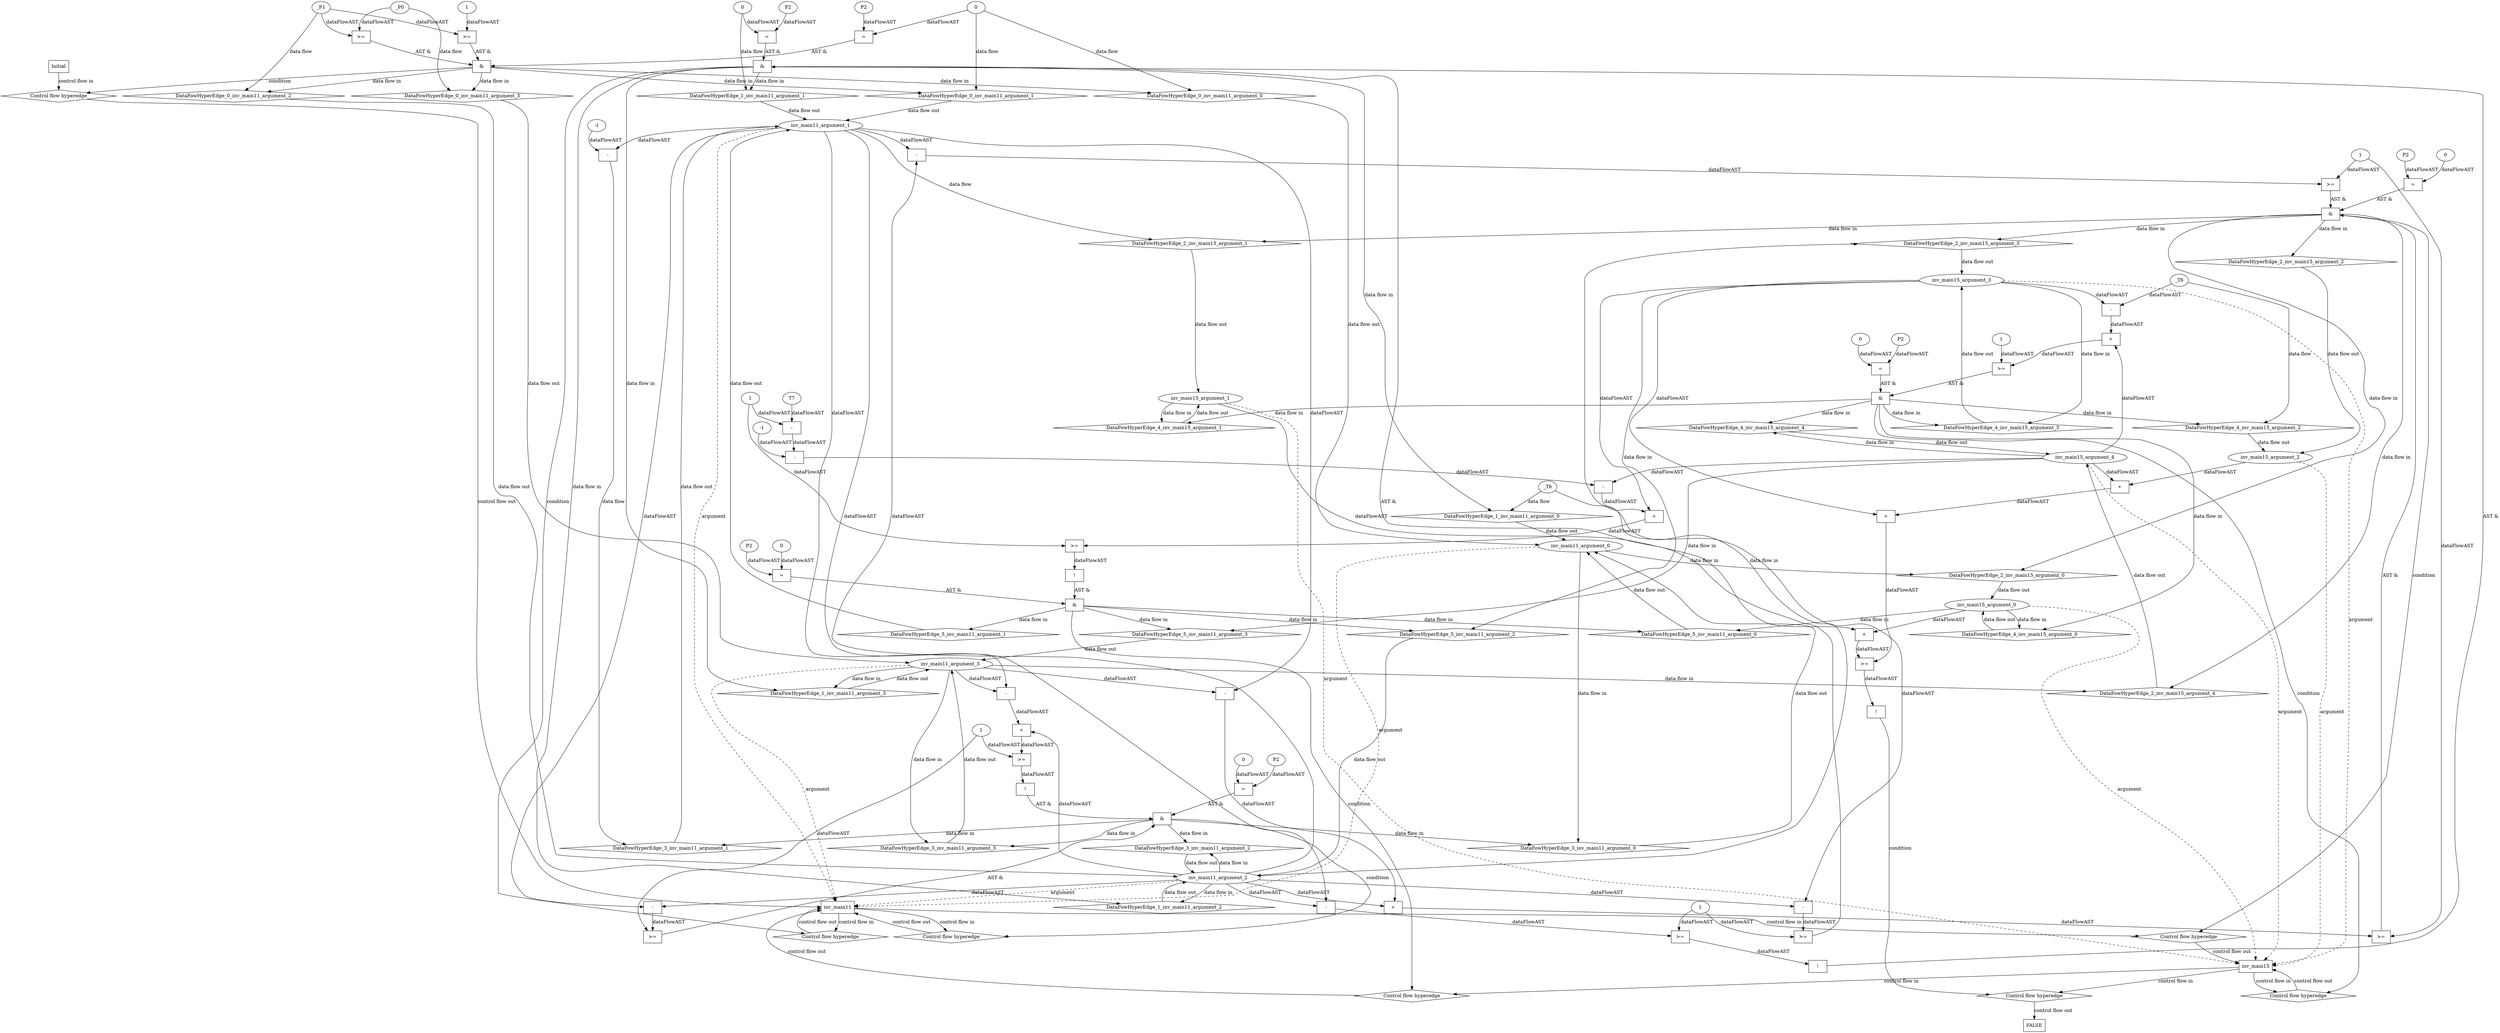 digraph dag {
"inv_main11" [label="inv_main11" nodeName="inv_main11" class=cfn  shape="rect"];
"inv_main15" [label="inv_main15" nodeName="inv_main15" class=cfn  shape="rect"];
FALSE [label="FALSE" nodeName=FALSE class=cfn  shape="rect"];
Initial [label="Initial" nodeName=Initial class=cfn  shape="rect"];
ControlFowHyperEdge_0 [label="Control flow hyperedge" nodeName=ControlFowHyperEdge_0 class=controlFlowHyperEdge shape="diamond"];
"Initial" -> ControlFowHyperEdge_0 [label="control flow in"]
ControlFowHyperEdge_0 -> "inv_main11" [label="control flow out"]
ControlFowHyperEdge_1 [label="Control flow hyperedge" nodeName=ControlFowHyperEdge_1 class=controlFlowHyperEdge shape="diamond"];
"inv_main11" -> ControlFowHyperEdge_1 [label="control flow in"]
ControlFowHyperEdge_1 -> "inv_main11" [label="control flow out"]
ControlFowHyperEdge_2 [label="Control flow hyperedge" nodeName=ControlFowHyperEdge_2 class=controlFlowHyperEdge shape="diamond"];
"inv_main11" -> ControlFowHyperEdge_2 [label="control flow in"]
ControlFowHyperEdge_2 -> "inv_main15" [label="control flow out"]
ControlFowHyperEdge_3 [label="Control flow hyperedge" nodeName=ControlFowHyperEdge_3 class=controlFlowHyperEdge shape="diamond"];
"inv_main11" -> ControlFowHyperEdge_3 [label="control flow in"]
ControlFowHyperEdge_3 -> "inv_main11" [label="control flow out"]
ControlFowHyperEdge_4 [label="Control flow hyperedge" nodeName=ControlFowHyperEdge_4 class=controlFlowHyperEdge shape="diamond"];
"inv_main15" -> ControlFowHyperEdge_4 [label="control flow in"]
ControlFowHyperEdge_4 -> "inv_main15" [label="control flow out"]
ControlFowHyperEdge_5 [label="Control flow hyperedge" nodeName=ControlFowHyperEdge_5 class=controlFlowHyperEdge shape="diamond"];
"inv_main15" -> ControlFowHyperEdge_5 [label="control flow in"]
ControlFowHyperEdge_5 -> "inv_main11" [label="control flow out"]
ControlFowHyperEdge_6 [label="Control flow hyperedge" nodeName=ControlFowHyperEdge_6 class=controlFlowHyperEdge shape="diamond"];
"inv_main15" -> ControlFowHyperEdge_6 [label="control flow in"]
ControlFowHyperEdge_6 -> "FALSE" [label="control flow out"]
"inv_main11_argument_0" [label="inv_main11_argument_0" nodeName=argument0 class=argument  head="inv_main11" shape="oval"];
"inv_main11_argument_0" -> "inv_main11"[label="argument" style="dashed"]
"inv_main11_argument_1" [label="inv_main11_argument_1" nodeName=argument1 class=argument  head="inv_main11" shape="oval"];
"inv_main11_argument_1" -> "inv_main11"[label="argument" style="dashed"]
"inv_main11_argument_2" [label="inv_main11_argument_2" nodeName=argument2 class=argument  head="inv_main11" shape="oval"];
"inv_main11_argument_2" -> "inv_main11"[label="argument" style="dashed"]
"inv_main11_argument_3" [label="inv_main11_argument_3" nodeName=argument3 class=argument  head="inv_main11" shape="oval"];
"inv_main11_argument_3" -> "inv_main11"[label="argument" style="dashed"]
"inv_main15_argument_0" [label="inv_main15_argument_0" nodeName=argument0 class=argument  head="inv_main15" shape="oval"];
"inv_main15_argument_0" -> "inv_main15"[label="argument" style="dashed"]
"inv_main15_argument_1" [label="inv_main15_argument_1" nodeName=argument1 class=argument  head="inv_main15" shape="oval"];
"inv_main15_argument_1" -> "inv_main15"[label="argument" style="dashed"]
"inv_main15_argument_2" [label="inv_main15_argument_2" nodeName=argument2 class=argument  head="inv_main15" shape="oval"];
"inv_main15_argument_2" -> "inv_main15"[label="argument" style="dashed"]
"inv_main15_argument_3" [label="inv_main15_argument_3" nodeName=argument3 class=argument  head="inv_main15" shape="oval"];
"inv_main15_argument_3" -> "inv_main15"[label="argument" style="dashed"]
"inv_main15_argument_4" [label="inv_main15_argument_4" nodeName=argument4 class=argument  head="inv_main15" shape="oval"];
"inv_main15_argument_4" -> "inv_main15"[label="argument" style="dashed"]

"xxxinv_main11___Initial_0xxx_and" [label="&" nodeName="xxxinv_main11___Initial_0xxx_and" class=Operator shape="rect"];
"xxxinv_main11___Initial_0xxxguard_0_node_0" [label=">=" nodeName="xxxinv_main11___Initial_0xxxguard_0_node_0" class=Operator  shape="rect"];
"xxxinv_main11___Initial_0xxxdataFlow3_node_0" -> "xxxinv_main11___Initial_0xxxguard_0_node_0"[label="dataFlowAST"]
"xxxinv_main11___Initial_0xxxdataFlow2_node_0" -> "xxxinv_main11___Initial_0xxxguard_0_node_0"[label="dataFlowAST"]

"xxxinv_main11___Initial_0xxxguard_0_node_0" -> "xxxinv_main11___Initial_0xxx_and" [label="AST &"];
"xxxinv_main11___Initial_0xxxguard1_node_0" [label=">=" nodeName="xxxinv_main11___Initial_0xxxguard1_node_0" class=Operator  shape="rect"];
"xxxinv_main11___Initial_0xxxguard1_node_2" [label="1" nodeName="xxxinv_main11___Initial_0xxxguard1_node_2" class=Literal ];
"xxxinv_main11___Initial_0xxxdataFlow2_node_0" -> "xxxinv_main11___Initial_0xxxguard1_node_0"[label="dataFlowAST"]
"xxxinv_main11___Initial_0xxxguard1_node_2" -> "xxxinv_main11___Initial_0xxxguard1_node_0"[label="dataFlowAST"]

"xxxinv_main11___Initial_0xxxguard1_node_0" -> "xxxinv_main11___Initial_0xxx_and" [label="AST &"];
"xxxinv_main11___Initial_0xxxguard2_node_0" [label="=" nodeName="xxxinv_main11___Initial_0xxxguard2_node_0" class=Operator  shape="rect"];
"xxxinv_main11___Initial_0xxxguard2_node_1" [label="P2" nodeName="xxxinv_main11___Initial_0xxxguard2_node_1" class=Constant ];
"xxxinv_main11___Initial_0xxxguard2_node_1" -> "xxxinv_main11___Initial_0xxxguard2_node_0"[label="dataFlowAST"]
"xxxinv_main11___Initial_0xxxdataFlow_0_node_0" -> "xxxinv_main11___Initial_0xxxguard2_node_0"[label="dataFlowAST"]

"xxxinv_main11___Initial_0xxxguard2_node_0" -> "xxxinv_main11___Initial_0xxx_and" [label="AST &"];
"xxxinv_main11___Initial_0xxx_and" -> "ControlFowHyperEdge_0" [label="condition"];
"xxxinv_main11___Initial_0xxxdataFlow_0_node_0" [label="0" nodeName="xxxinv_main11___Initial_0xxxdataFlow_0_node_0" class=Literal ];

"xxxinv_main11___Initial_0xxxdataFlow_0_node_0" -> "DataFowHyperEdge_0_inv_main11_argument_0" [label="data flow"];

"xxxinv_main11___Initial_0xxxdataFlow_0_node_0" -> "DataFowHyperEdge_0_inv_main11_argument_1" [label="data flow"];
"xxxinv_main11___Initial_0xxxdataFlow2_node_0" [label="_P1" nodeName="xxxinv_main11___Initial_0xxxdataFlow2_node_0" class=Constant ];

"xxxinv_main11___Initial_0xxxdataFlow2_node_0" -> "DataFowHyperEdge_0_inv_main11_argument_2" [label="data flow"];
"xxxinv_main11___Initial_0xxxdataFlow3_node_0" [label="_P0" nodeName="xxxinv_main11___Initial_0xxxdataFlow3_node_0" class=Constant ];

"xxxinv_main11___Initial_0xxxdataFlow3_node_0" -> "DataFowHyperEdge_0_inv_main11_argument_3" [label="data flow"];
"xxxinv_main11___inv_main11_1xxx_and" [label="&" nodeName="xxxinv_main11___inv_main11_1xxx_and" class=Operator shape="rect"];
"xxxinv_main11___inv_main11_1xxxguard_0_node_0" [label="!" nodeName="xxxinv_main11___inv_main11_1xxxguard_0_node_0" class=Operator shape="rect"];
"xxxinv_main11___inv_main11_1xxxguard_0_node_1" [label=">=" nodeName="xxxinv_main11___inv_main11_1xxxguard_0_node_1" class=Operator  shape="rect"];
"xxxinv_main11___inv_main11_1xxxguard_0_node_2" [label="-" nodeName="xxxinv_main11___inv_main11_1xxxguard_0_node_2" class= Operator shape="rect"];
"xxxinv_main11___inv_main11_1xxxguard_0_node_5" [label="1" nodeName="xxxinv_main11___inv_main11_1xxxguard_0_node_5" class=Literal ];
"xxxinv_main11___inv_main11_1xxxguard_0_node_1" -> "xxxinv_main11___inv_main11_1xxxguard_0_node_0"[label="dataFlowAST"]
"xxxinv_main11___inv_main11_1xxxguard_0_node_2" -> "xxxinv_main11___inv_main11_1xxxguard_0_node_1"[label="dataFlowAST"]
"xxxinv_main11___inv_main11_1xxxguard_0_node_5" -> "xxxinv_main11___inv_main11_1xxxguard_0_node_1"[label="dataFlowAST"]
"inv_main11_argument_2" -> "xxxinv_main11___inv_main11_1xxxguard_0_node_2"[label="dataFlowAST"]
"inv_main11_argument_1" -> "xxxinv_main11___inv_main11_1xxxguard_0_node_2"[label="dataFlowAST"]

"xxxinv_main11___inv_main11_1xxxguard_0_node_0" -> "xxxinv_main11___inv_main11_1xxx_and" [label="AST &"];
"xxxinv_main11___inv_main11_1xxxguard1_node_0" [label=">=" nodeName="xxxinv_main11___inv_main11_1xxxguard1_node_0" class=Operator  shape="rect"];
"xxxinv_main11___inv_main11_1xxxguard1_node_1" [label="-" nodeName="xxxinv_main11___inv_main11_1xxxguard1_node_1" class= Operator shape="rect"];
"xxxinv_main11___inv_main11_1xxxguard1_node_1" -> "xxxinv_main11___inv_main11_1xxxguard1_node_0"[label="dataFlowAST"]
"xxxinv_main11___inv_main11_1xxxguard_0_node_5" -> "xxxinv_main11___inv_main11_1xxxguard1_node_0"[label="dataFlowAST"]
"inv_main11_argument_2" -> "xxxinv_main11___inv_main11_1xxxguard1_node_1"[label="dataFlowAST"]
"xxxinv_main11___inv_main11_1xxxdataFlow_0_node_0" -> "xxxinv_main11___inv_main11_1xxxguard1_node_1"[label="dataFlowAST"]

"xxxinv_main11___inv_main11_1xxxguard1_node_0" -> "xxxinv_main11___inv_main11_1xxx_and" [label="AST &"];
"xxxinv_main11___inv_main11_1xxxguard2_node_0" [label="=" nodeName="xxxinv_main11___inv_main11_1xxxguard2_node_0" class=Operator  shape="rect"];
"xxxinv_main11___inv_main11_1xxxguard2_node_1" [label="P2" nodeName="xxxinv_main11___inv_main11_1xxxguard2_node_1" class=Constant ];
"xxxinv_main11___inv_main11_1xxxguard2_node_1" -> "xxxinv_main11___inv_main11_1xxxguard2_node_0"[label="dataFlowAST"]
"xxxinv_main11___inv_main11_1xxxdataFlow1_node_0" -> "xxxinv_main11___inv_main11_1xxxguard2_node_0"[label="dataFlowAST"]

"xxxinv_main11___inv_main11_1xxxguard2_node_0" -> "xxxinv_main11___inv_main11_1xxx_and" [label="AST &"];
"xxxinv_main11___inv_main11_1xxx_and" -> "ControlFowHyperEdge_1" [label="condition"];
"xxxinv_main11___inv_main11_1xxxdataFlow_0_node_0" [label="_T6" nodeName="xxxinv_main11___inv_main11_1xxxdataFlow_0_node_0" class=Constant ];

"xxxinv_main11___inv_main11_1xxxdataFlow_0_node_0" -> "DataFowHyperEdge_1_inv_main11_argument_0" [label="data flow"];
"xxxinv_main11___inv_main11_1xxxdataFlow1_node_0" [label="0" nodeName="xxxinv_main11___inv_main11_1xxxdataFlow1_node_0" class=Literal ];

"xxxinv_main11___inv_main11_1xxxdataFlow1_node_0" -> "DataFowHyperEdge_1_inv_main11_argument_1" [label="data flow"];
"xxxinv_main15___inv_main11_2xxx_and" [label="&" nodeName="xxxinv_main15___inv_main11_2xxx_and" class=Operator shape="rect"];
"xxxinv_main15___inv_main11_2xxxguard_0_node_0" [label=">=" nodeName="xxxinv_main15___inv_main11_2xxxguard_0_node_0" class=Operator  shape="rect"];
"xxxinv_main15___inv_main11_2xxxguard_0_node_1" [label="-" nodeName="xxxinv_main15___inv_main11_2xxxguard_0_node_1" class= Operator shape="rect"];
"xxxinv_main15___inv_main11_2xxxguard_0_node_4" [label="1" nodeName="xxxinv_main15___inv_main11_2xxxguard_0_node_4" class=Literal ];
"xxxinv_main15___inv_main11_2xxxguard_0_node_1" -> "xxxinv_main15___inv_main11_2xxxguard_0_node_0"[label="dataFlowAST"]
"xxxinv_main15___inv_main11_2xxxguard_0_node_4" -> "xxxinv_main15___inv_main11_2xxxguard_0_node_0"[label="dataFlowAST"]
"inv_main11_argument_2" -> "xxxinv_main15___inv_main11_2xxxguard_0_node_1"[label="dataFlowAST"]
"inv_main11_argument_1" -> "xxxinv_main15___inv_main11_2xxxguard_0_node_1"[label="dataFlowAST"]

"xxxinv_main15___inv_main11_2xxxguard_0_node_0" -> "xxxinv_main15___inv_main11_2xxx_and" [label="AST &"];
"xxxinv_main15___inv_main11_2xxxguard1_node_0" [label=">=" nodeName="xxxinv_main15___inv_main11_2xxxguard1_node_0" class=Operator  shape="rect"];
"xxxinv_main15___inv_main11_2xxxguard1_node_1" [label="+" nodeName="xxxinv_main15___inv_main11_2xxxguard1_node_1" class= Operator shape="rect"];
"xxxinv_main15___inv_main11_2xxxguard1_node_2" [label="-" nodeName="xxxinv_main15___inv_main11_2xxxguard1_node_2" class= Operator shape="rect"];
"xxxinv_main15___inv_main11_2xxxguard1_node_1" -> "xxxinv_main15___inv_main11_2xxxguard1_node_0"[label="dataFlowAST"]
"xxxinv_main15___inv_main11_2xxxguard_0_node_4" -> "xxxinv_main15___inv_main11_2xxxguard1_node_0"[label="dataFlowAST"]
"xxxinv_main15___inv_main11_2xxxguard1_node_2" -> "xxxinv_main15___inv_main11_2xxxguard1_node_1"[label="dataFlowAST"]
"inv_main11_argument_2" -> "xxxinv_main15___inv_main11_2xxxguard1_node_1"[label="dataFlowAST"]
"inv_main11_argument_3" -> "xxxinv_main15___inv_main11_2xxxguard1_node_2"[label="dataFlowAST"]
"inv_main11_argument_1" -> "xxxinv_main15___inv_main11_2xxxguard1_node_2"[label="dataFlowAST"]

"xxxinv_main15___inv_main11_2xxxguard1_node_0" -> "xxxinv_main15___inv_main11_2xxx_and" [label="AST &"];
"xxxinv_main15___inv_main11_2xxxguard2_node_0" [label="=" nodeName="xxxinv_main15___inv_main11_2xxxguard2_node_0" class=Operator  shape="rect"];
"xxxinv_main15___inv_main11_2xxxguard2_node_1" [label="P2" nodeName="xxxinv_main15___inv_main11_2xxxguard2_node_1" class=Constant ];
"xxxinv_main15___inv_main11_2xxxguard2_node_2" [label="0" nodeName="xxxinv_main15___inv_main11_2xxxguard2_node_2" class=Literal ];
"xxxinv_main15___inv_main11_2xxxguard2_node_1" -> "xxxinv_main15___inv_main11_2xxxguard2_node_0"[label="dataFlowAST"]
"xxxinv_main15___inv_main11_2xxxguard2_node_2" -> "xxxinv_main15___inv_main11_2xxxguard2_node_0"[label="dataFlowAST"]

"xxxinv_main15___inv_main11_2xxxguard2_node_0" -> "xxxinv_main15___inv_main11_2xxx_and" [label="AST &"];
"xxxinv_main15___inv_main11_2xxx_and" -> "ControlFowHyperEdge_2" [label="condition"];

"inv_main11_argument_1" -> "DataFowHyperEdge_2_inv_main15_argument_1" [label="data flow"];
"xxxinv_main11___inv_main11_3xxx_and" [label="&" nodeName="xxxinv_main11___inv_main11_3xxx_and" class=Operator shape="rect"];
"xxxinv_main11___inv_main11_3xxxguard_0_node_0" [label=">=" nodeName="xxxinv_main11___inv_main11_3xxxguard_0_node_0" class=Operator  shape="rect"];
"xxxinv_main11___inv_main11_3xxxguard_0_node_1" [label="-" nodeName="xxxinv_main11___inv_main11_3xxxguard_0_node_1" class= Operator shape="rect"];
"xxxinv_main11___inv_main11_3xxxguard_0_node_4" [label="1" nodeName="xxxinv_main11___inv_main11_3xxxguard_0_node_4" class=Literal ];
"xxxinv_main11___inv_main11_3xxxguard_0_node_1" -> "xxxinv_main11___inv_main11_3xxxguard_0_node_0"[label="dataFlowAST"]
"xxxinv_main11___inv_main11_3xxxguard_0_node_4" -> "xxxinv_main11___inv_main11_3xxxguard_0_node_0"[label="dataFlowAST"]
"inv_main11_argument_2" -> "xxxinv_main11___inv_main11_3xxxguard_0_node_1"[label="dataFlowAST"]
"inv_main11_argument_1" -> "xxxinv_main11___inv_main11_3xxxguard_0_node_1"[label="dataFlowAST"]

"xxxinv_main11___inv_main11_3xxxguard_0_node_0" -> "xxxinv_main11___inv_main11_3xxx_and" [label="AST &"];
"xxxinv_main11___inv_main11_3xxxguard1_node_0" [label="!" nodeName="xxxinv_main11___inv_main11_3xxxguard1_node_0" class=Operator shape="rect"];
"xxxinv_main11___inv_main11_3xxxguard1_node_1" [label=">=" nodeName="xxxinv_main11___inv_main11_3xxxguard1_node_1" class=Operator  shape="rect"];
"xxxinv_main11___inv_main11_3xxxguard1_node_2" [label="+" nodeName="xxxinv_main11___inv_main11_3xxxguard1_node_2" class= Operator shape="rect"];
"xxxinv_main11___inv_main11_3xxxguard1_node_3" [label="-" nodeName="xxxinv_main11___inv_main11_3xxxguard1_node_3" class= Operator shape="rect"];
"xxxinv_main11___inv_main11_3xxxguard1_node_1" -> "xxxinv_main11___inv_main11_3xxxguard1_node_0"[label="dataFlowAST"]
"xxxinv_main11___inv_main11_3xxxguard1_node_2" -> "xxxinv_main11___inv_main11_3xxxguard1_node_1"[label="dataFlowAST"]
"xxxinv_main11___inv_main11_3xxxguard_0_node_4" -> "xxxinv_main11___inv_main11_3xxxguard1_node_1"[label="dataFlowAST"]
"xxxinv_main11___inv_main11_3xxxguard1_node_3" -> "xxxinv_main11___inv_main11_3xxxguard1_node_2"[label="dataFlowAST"]
"inv_main11_argument_2" -> "xxxinv_main11___inv_main11_3xxxguard1_node_2"[label="dataFlowAST"]
"inv_main11_argument_3" -> "xxxinv_main11___inv_main11_3xxxguard1_node_3"[label="dataFlowAST"]
"inv_main11_argument_1" -> "xxxinv_main11___inv_main11_3xxxguard1_node_3"[label="dataFlowAST"]

"xxxinv_main11___inv_main11_3xxxguard1_node_0" -> "xxxinv_main11___inv_main11_3xxx_and" [label="AST &"];
"xxxinv_main11___inv_main11_3xxxguard2_node_0" [label="=" nodeName="xxxinv_main11___inv_main11_3xxxguard2_node_0" class=Operator  shape="rect"];
"xxxinv_main11___inv_main11_3xxxguard2_node_1" [label="P2" nodeName="xxxinv_main11___inv_main11_3xxxguard2_node_1" class=Constant ];
"xxxinv_main11___inv_main11_3xxxguard2_node_2" [label="0" nodeName="xxxinv_main11___inv_main11_3xxxguard2_node_2" class=Literal ];
"xxxinv_main11___inv_main11_3xxxguard2_node_1" -> "xxxinv_main11___inv_main11_3xxxguard2_node_0"[label="dataFlowAST"]
"xxxinv_main11___inv_main11_3xxxguard2_node_2" -> "xxxinv_main11___inv_main11_3xxxguard2_node_0"[label="dataFlowAST"]

"xxxinv_main11___inv_main11_3xxxguard2_node_0" -> "xxxinv_main11___inv_main11_3xxx_and" [label="AST &"];
"xxxinv_main11___inv_main11_3xxx_and" -> "ControlFowHyperEdge_3" [label="condition"];
"xxxinv_main11___inv_main11_3xxxdataFlow_0_node_0" [label="-" nodeName="xxxinv_main11___inv_main11_3xxxdataFlow_0_node_0" class= Operator shape="rect"];
"xxxinv_main11___inv_main11_3xxxdataFlow_0_node_2" [label="-1" nodeName="xxxinv_main11___inv_main11_3xxxdataFlow_0_node_2" class=Literal ];
"inv_main11_argument_1" -> "xxxinv_main11___inv_main11_3xxxdataFlow_0_node_0"[label="dataFlowAST"]
"xxxinv_main11___inv_main11_3xxxdataFlow_0_node_2" -> "xxxinv_main11___inv_main11_3xxxdataFlow_0_node_0"[label="dataFlowAST"]

"xxxinv_main11___inv_main11_3xxxdataFlow_0_node_0" -> "DataFowHyperEdge_3_inv_main11_argument_1" [label="data flow"];
"xxxinv_main15___inv_main15_4xxx_and" [label="&" nodeName="xxxinv_main15___inv_main15_4xxx_and" class=Operator shape="rect"];
"xxxinv_main15___inv_main15_4xxxguard_0_node_0" [label=">=" nodeName="xxxinv_main15___inv_main15_4xxxguard_0_node_0" class=Operator  shape="rect"];
"xxxinv_main15___inv_main15_4xxxguard_0_node_1" [label="+" nodeName="xxxinv_main15___inv_main15_4xxxguard_0_node_1" class= Operator shape="rect"];
"xxxinv_main15___inv_main15_4xxxguard_0_node_3" [label="-" nodeName="xxxinv_main15___inv_main15_4xxxguard_0_node_3" class= Operator shape="rect"];
"xxxinv_main15___inv_main15_4xxxguard_0_node_6" [label="1" nodeName="xxxinv_main15___inv_main15_4xxxguard_0_node_6" class=Literal ];
"xxxinv_main15___inv_main15_4xxxguard_0_node_1" -> "xxxinv_main15___inv_main15_4xxxguard_0_node_0"[label="dataFlowAST"]
"xxxinv_main15___inv_main15_4xxxguard_0_node_6" -> "xxxinv_main15___inv_main15_4xxxguard_0_node_0"[label="dataFlowAST"]
"inv_main15_argument_4" -> "xxxinv_main15___inv_main15_4xxxguard_0_node_1"[label="dataFlowAST"]
"xxxinv_main15___inv_main15_4xxxguard_0_node_3" -> "xxxinv_main15___inv_main15_4xxxguard_0_node_1"[label="dataFlowAST"]
"inv_main15_argument_3" -> "xxxinv_main15___inv_main15_4xxxguard_0_node_3"[label="dataFlowAST"]
"xxxinv_main15___inv_main15_4xxxdataFlow_0_node_0" -> "xxxinv_main15___inv_main15_4xxxguard_0_node_3"[label="dataFlowAST"]

"xxxinv_main15___inv_main15_4xxxguard_0_node_0" -> "xxxinv_main15___inv_main15_4xxx_and" [label="AST &"];
"xxxinv_main15___inv_main15_4xxxguard1_node_0" [label="=" nodeName="xxxinv_main15___inv_main15_4xxxguard1_node_0" class=Operator  shape="rect"];
"xxxinv_main15___inv_main15_4xxxguard1_node_1" [label="P2" nodeName="xxxinv_main15___inv_main15_4xxxguard1_node_1" class=Constant ];
"xxxinv_main15___inv_main15_4xxxguard1_node_2" [label="0" nodeName="xxxinv_main15___inv_main15_4xxxguard1_node_2" class=Literal ];
"xxxinv_main15___inv_main15_4xxxguard1_node_1" -> "xxxinv_main15___inv_main15_4xxxguard1_node_0"[label="dataFlowAST"]
"xxxinv_main15___inv_main15_4xxxguard1_node_2" -> "xxxinv_main15___inv_main15_4xxxguard1_node_0"[label="dataFlowAST"]

"xxxinv_main15___inv_main15_4xxxguard1_node_0" -> "xxxinv_main15___inv_main15_4xxx_and" [label="AST &"];
"xxxinv_main15___inv_main15_4xxx_and" -> "ControlFowHyperEdge_4" [label="condition"];
"xxxinv_main15___inv_main15_4xxxdataFlow_0_node_0" [label="_T6" nodeName="xxxinv_main15___inv_main15_4xxxdataFlow_0_node_0" class=Constant ];

"xxxinv_main15___inv_main15_4xxxdataFlow_0_node_0" -> "DataFowHyperEdge_4_inv_main15_argument_2" [label="data flow"];
"xxxinv_main11___inv_main15_5xxx_and" [label="&" nodeName="xxxinv_main11___inv_main15_5xxx_and" class=Operator shape="rect"];
"xxxinv_main11___inv_main15_5xxxguard_0_node_0" [label="!" nodeName="xxxinv_main11___inv_main15_5xxxguard_0_node_0" class=Operator shape="rect"];
"xxxinv_main11___inv_main15_5xxxguard_0_node_1" [label=">=" nodeName="xxxinv_main11___inv_main15_5xxxguard_0_node_1" class=Operator  shape="rect"];
"xxxinv_main11___inv_main15_5xxxguard_0_node_2" [label="+" nodeName="xxxinv_main11___inv_main15_5xxxguard_0_node_2" class= Operator shape="rect"];
"xxxinv_main11___inv_main15_5xxxguard_0_node_3" [label="-" nodeName="xxxinv_main11___inv_main15_5xxxguard_0_node_3" class= Operator shape="rect"];
"xxxinv_main11___inv_main15_5xxxguard_0_node_5" [label="-" nodeName="xxxinv_main11___inv_main15_5xxxguard_0_node_5" class= Operator shape="rect"];
"xxxinv_main11___inv_main15_5xxxguard_0_node_6" [label="-" nodeName="xxxinv_main11___inv_main15_5xxxguard_0_node_6" class= Operator shape="rect"];
"xxxinv_main11___inv_main15_5xxxguard_0_node_7" [label="T7" nodeName="xxxinv_main11___inv_main15_5xxxguard_0_node_7" class=Constant ];
"xxxinv_main11___inv_main15_5xxxguard_0_node_8" [label="1" nodeName="xxxinv_main11___inv_main15_5xxxguard_0_node_8" class=Literal ];
"xxxinv_main11___inv_main15_5xxxguard_0_node_9" [label="-1" nodeName="xxxinv_main11___inv_main15_5xxxguard_0_node_9" class=Literal ];
"xxxinv_main11___inv_main15_5xxxguard_0_node_1" -> "xxxinv_main11___inv_main15_5xxxguard_0_node_0"[label="dataFlowAST"]
"xxxinv_main11___inv_main15_5xxxguard_0_node_2" -> "xxxinv_main11___inv_main15_5xxxguard_0_node_1"[label="dataFlowAST"]
"xxxinv_main11___inv_main15_5xxxguard_0_node_8" -> "xxxinv_main11___inv_main15_5xxxguard_0_node_1"[label="dataFlowAST"]
"xxxinv_main11___inv_main15_5xxxguard_0_node_3" -> "xxxinv_main11___inv_main15_5xxxguard_0_node_2"[label="dataFlowAST"]
"inv_main15_argument_3" -> "xxxinv_main11___inv_main15_5xxxguard_0_node_2"[label="dataFlowAST"]
"inv_main15_argument_4" -> "xxxinv_main11___inv_main15_5xxxguard_0_node_3"[label="dataFlowAST"]
"xxxinv_main11___inv_main15_5xxxguard_0_node_5" -> "xxxinv_main11___inv_main15_5xxxguard_0_node_3"[label="dataFlowAST"]
"xxxinv_main11___inv_main15_5xxxguard_0_node_6" -> "xxxinv_main11___inv_main15_5xxxguard_0_node_5"[label="dataFlowAST"]
"xxxinv_main11___inv_main15_5xxxguard_0_node_9" -> "xxxinv_main11___inv_main15_5xxxguard_0_node_5"[label="dataFlowAST"]
"xxxinv_main11___inv_main15_5xxxguard_0_node_7" -> "xxxinv_main11___inv_main15_5xxxguard_0_node_6"[label="dataFlowAST"]
"xxxinv_main11___inv_main15_5xxxguard_0_node_8" -> "xxxinv_main11___inv_main15_5xxxguard_0_node_6"[label="dataFlowAST"]

"xxxinv_main11___inv_main15_5xxxguard_0_node_0" -> "xxxinv_main11___inv_main15_5xxx_and" [label="AST &"];
"xxxinv_main11___inv_main15_5xxxguard1_node_0" [label="=" nodeName="xxxinv_main11___inv_main15_5xxxguard1_node_0" class=Operator  shape="rect"];
"xxxinv_main11___inv_main15_5xxxguard1_node_1" [label="P2" nodeName="xxxinv_main11___inv_main15_5xxxguard1_node_1" class=Constant ];
"xxxinv_main11___inv_main15_5xxxguard1_node_2" [label="0" nodeName="xxxinv_main11___inv_main15_5xxxguard1_node_2" class=Literal ];
"xxxinv_main11___inv_main15_5xxxguard1_node_1" -> "xxxinv_main11___inv_main15_5xxxguard1_node_0"[label="dataFlowAST"]
"xxxinv_main11___inv_main15_5xxxguard1_node_2" -> "xxxinv_main11___inv_main15_5xxxguard1_node_0"[label="dataFlowAST"]

"xxxinv_main11___inv_main15_5xxxguard1_node_0" -> "xxxinv_main11___inv_main15_5xxx_and" [label="AST &"];
"xxxinv_main11___inv_main15_5xxx_and" -> "ControlFowHyperEdge_5" [label="condition"];
"xxxFALSE___inv_main15_6xxxguard_0_node_0" [label="!" nodeName="xxxFALSE___inv_main15_6xxxguard_0_node_0" class=Operator shape="rect"];
"xxxFALSE___inv_main15_6xxxguard_0_node_1" [label=">=" nodeName="xxxFALSE___inv_main15_6xxxguard_0_node_1" class=Operator  shape="rect"];
"xxxFALSE___inv_main15_6xxxguard_0_node_2" [label="+" nodeName="xxxFALSE___inv_main15_6xxxguard_0_node_2" class= Operator shape="rect"];
"xxxFALSE___inv_main15_6xxxguard_0_node_3" [label="+" nodeName="xxxFALSE___inv_main15_6xxxguard_0_node_3" class= Operator shape="rect"];
"xxxFALSE___inv_main15_6xxxguard_0_node_7" [label="+" nodeName="xxxFALSE___inv_main15_6xxxguard_0_node_7" class= Operator shape="rect"];
"xxxFALSE___inv_main15_6xxxguard_0_node_1" -> "xxxFALSE___inv_main15_6xxxguard_0_node_0"[label="dataFlowAST"]
"xxxFALSE___inv_main15_6xxxguard_0_node_2" -> "xxxFALSE___inv_main15_6xxxguard_0_node_1"[label="dataFlowAST"]
"xxxFALSE___inv_main15_6xxxguard_0_node_7" -> "xxxFALSE___inv_main15_6xxxguard_0_node_1"[label="dataFlowAST"]
"xxxFALSE___inv_main15_6xxxguard_0_node_3" -> "xxxFALSE___inv_main15_6xxxguard_0_node_2"[label="dataFlowAST"]
"inv_main15_argument_3" -> "xxxFALSE___inv_main15_6xxxguard_0_node_2"[label="dataFlowAST"]
"inv_main15_argument_4" -> "xxxFALSE___inv_main15_6xxxguard_0_node_3"[label="dataFlowAST"]
"inv_main15_argument_2" -> "xxxFALSE___inv_main15_6xxxguard_0_node_3"[label="dataFlowAST"]
"inv_main15_argument_0" -> "xxxFALSE___inv_main15_6xxxguard_0_node_7"[label="dataFlowAST"]
"inv_main15_argument_1" -> "xxxFALSE___inv_main15_6xxxguard_0_node_7"[label="dataFlowAST"]

"xxxFALSE___inv_main15_6xxxguard_0_node_0" -> "ControlFowHyperEdge_6" [label="condition"];
"DataFowHyperEdge_0_inv_main11_argument_0" [label="DataFowHyperEdge_0_inv_main11_argument_0" nodeName="DataFowHyperEdge_0_inv_main11_argument_0" class=DataFlowHyperedge shape="diamond"];
"DataFowHyperEdge_0_inv_main11_argument_0" -> "inv_main11_argument_0"[label="data flow out"]
"xxxinv_main11___Initial_0xxx_and" -> "DataFowHyperEdge_0_inv_main11_argument_0"[label="data flow in"]
"DataFowHyperEdge_0_inv_main11_argument_1" [label="DataFowHyperEdge_0_inv_main11_argument_1" nodeName="DataFowHyperEdge_0_inv_main11_argument_1" class=DataFlowHyperedge shape="diamond"];
"DataFowHyperEdge_0_inv_main11_argument_1" -> "inv_main11_argument_1"[label="data flow out"]
"xxxinv_main11___Initial_0xxx_and" -> "DataFowHyperEdge_0_inv_main11_argument_1"[label="data flow in"]
"DataFowHyperEdge_0_inv_main11_argument_2" [label="DataFowHyperEdge_0_inv_main11_argument_2" nodeName="DataFowHyperEdge_0_inv_main11_argument_2" class=DataFlowHyperedge shape="diamond"];
"DataFowHyperEdge_0_inv_main11_argument_2" -> "inv_main11_argument_2"[label="data flow out"]
"xxxinv_main11___Initial_0xxx_and" -> "DataFowHyperEdge_0_inv_main11_argument_2"[label="data flow in"]
"DataFowHyperEdge_0_inv_main11_argument_3" [label="DataFowHyperEdge_0_inv_main11_argument_3" nodeName="DataFowHyperEdge_0_inv_main11_argument_3" class=DataFlowHyperedge shape="diamond"];
"DataFowHyperEdge_0_inv_main11_argument_3" -> "inv_main11_argument_3"[label="data flow out"]
"xxxinv_main11___Initial_0xxx_and" -> "DataFowHyperEdge_0_inv_main11_argument_3"[label="data flow in"]
"DataFowHyperEdge_1_inv_main11_argument_0" [label="DataFowHyperEdge_1_inv_main11_argument_0" nodeName="DataFowHyperEdge_1_inv_main11_argument_0" class=DataFlowHyperedge shape="diamond"];
"DataFowHyperEdge_1_inv_main11_argument_0" -> "inv_main11_argument_0"[label="data flow out"]
"xxxinv_main11___inv_main11_1xxx_and" -> "DataFowHyperEdge_1_inv_main11_argument_0"[label="data flow in"]
"DataFowHyperEdge_1_inv_main11_argument_1" [label="DataFowHyperEdge_1_inv_main11_argument_1" nodeName="DataFowHyperEdge_1_inv_main11_argument_1" class=DataFlowHyperedge shape="diamond"];
"DataFowHyperEdge_1_inv_main11_argument_1" -> "inv_main11_argument_1"[label="data flow out"]
"xxxinv_main11___inv_main11_1xxx_and" -> "DataFowHyperEdge_1_inv_main11_argument_1"[label="data flow in"]
"DataFowHyperEdge_1_inv_main11_argument_2" [label="DataFowHyperEdge_1_inv_main11_argument_2" nodeName="DataFowHyperEdge_1_inv_main11_argument_2" class=DataFlowHyperedge shape="diamond"];
"DataFowHyperEdge_1_inv_main11_argument_2" -> "inv_main11_argument_2"[label="data flow out"]
"xxxinv_main11___inv_main11_1xxx_and" -> "DataFowHyperEdge_1_inv_main11_argument_2"[label="data flow in"]
"DataFowHyperEdge_1_inv_main11_argument_3" [label="DataFowHyperEdge_1_inv_main11_argument_3" nodeName="DataFowHyperEdge_1_inv_main11_argument_3" class=DataFlowHyperedge shape="diamond"];
"DataFowHyperEdge_1_inv_main11_argument_3" -> "inv_main11_argument_3"[label="data flow out"]
"xxxinv_main11___inv_main11_1xxx_and" -> "DataFowHyperEdge_1_inv_main11_argument_3"[label="data flow in"]
"DataFowHyperEdge_2_inv_main15_argument_0" [label="DataFowHyperEdge_2_inv_main15_argument_0" nodeName="DataFowHyperEdge_2_inv_main15_argument_0" class=DataFlowHyperedge shape="diamond"];
"DataFowHyperEdge_2_inv_main15_argument_0" -> "inv_main15_argument_0"[label="data flow out"]
"xxxinv_main15___inv_main11_2xxx_and" -> "DataFowHyperEdge_2_inv_main15_argument_0"[label="data flow in"]
"DataFowHyperEdge_2_inv_main15_argument_1" [label="DataFowHyperEdge_2_inv_main15_argument_1" nodeName="DataFowHyperEdge_2_inv_main15_argument_1" class=DataFlowHyperedge shape="diamond"];
"DataFowHyperEdge_2_inv_main15_argument_1" -> "inv_main15_argument_1"[label="data flow out"]
"xxxinv_main15___inv_main11_2xxx_and" -> "DataFowHyperEdge_2_inv_main15_argument_1"[label="data flow in"]
"DataFowHyperEdge_2_inv_main15_argument_2" [label="DataFowHyperEdge_2_inv_main15_argument_2" nodeName="DataFowHyperEdge_2_inv_main15_argument_2" class=DataFlowHyperedge shape="diamond"];
"DataFowHyperEdge_2_inv_main15_argument_2" -> "inv_main15_argument_2"[label="data flow out"]
"xxxinv_main15___inv_main11_2xxx_and" -> "DataFowHyperEdge_2_inv_main15_argument_2"[label="data flow in"]
"DataFowHyperEdge_2_inv_main15_argument_3" [label="DataFowHyperEdge_2_inv_main15_argument_3" nodeName="DataFowHyperEdge_2_inv_main15_argument_3" class=DataFlowHyperedge shape="diamond"];
"DataFowHyperEdge_2_inv_main15_argument_3" -> "inv_main15_argument_3"[label="data flow out"]
"xxxinv_main15___inv_main11_2xxx_and" -> "DataFowHyperEdge_2_inv_main15_argument_3"[label="data flow in"]
"DataFowHyperEdge_2_inv_main15_argument_4" [label="DataFowHyperEdge_2_inv_main15_argument_4" nodeName="DataFowHyperEdge_2_inv_main15_argument_4" class=DataFlowHyperedge shape="diamond"];
"DataFowHyperEdge_2_inv_main15_argument_4" -> "inv_main15_argument_4"[label="data flow out"]
"xxxinv_main15___inv_main11_2xxx_and" -> "DataFowHyperEdge_2_inv_main15_argument_4"[label="data flow in"]
"DataFowHyperEdge_3_inv_main11_argument_0" [label="DataFowHyperEdge_3_inv_main11_argument_0" nodeName="DataFowHyperEdge_3_inv_main11_argument_0" class=DataFlowHyperedge shape="diamond"];
"DataFowHyperEdge_3_inv_main11_argument_0" -> "inv_main11_argument_0"[label="data flow out"]
"xxxinv_main11___inv_main11_3xxx_and" -> "DataFowHyperEdge_3_inv_main11_argument_0"[label="data flow in"]
"DataFowHyperEdge_3_inv_main11_argument_1" [label="DataFowHyperEdge_3_inv_main11_argument_1" nodeName="DataFowHyperEdge_3_inv_main11_argument_1" class=DataFlowHyperedge shape="diamond"];
"DataFowHyperEdge_3_inv_main11_argument_1" -> "inv_main11_argument_1"[label="data flow out"]
"xxxinv_main11___inv_main11_3xxx_and" -> "DataFowHyperEdge_3_inv_main11_argument_1"[label="data flow in"]
"DataFowHyperEdge_3_inv_main11_argument_2" [label="DataFowHyperEdge_3_inv_main11_argument_2" nodeName="DataFowHyperEdge_3_inv_main11_argument_2" class=DataFlowHyperedge shape="diamond"];
"DataFowHyperEdge_3_inv_main11_argument_2" -> "inv_main11_argument_2"[label="data flow out"]
"xxxinv_main11___inv_main11_3xxx_and" -> "DataFowHyperEdge_3_inv_main11_argument_2"[label="data flow in"]
"DataFowHyperEdge_3_inv_main11_argument_3" [label="DataFowHyperEdge_3_inv_main11_argument_3" nodeName="DataFowHyperEdge_3_inv_main11_argument_3" class=DataFlowHyperedge shape="diamond"];
"DataFowHyperEdge_3_inv_main11_argument_3" -> "inv_main11_argument_3"[label="data flow out"]
"xxxinv_main11___inv_main11_3xxx_and" -> "DataFowHyperEdge_3_inv_main11_argument_3"[label="data flow in"]
"DataFowHyperEdge_4_inv_main15_argument_0" [label="DataFowHyperEdge_4_inv_main15_argument_0" nodeName="DataFowHyperEdge_4_inv_main15_argument_0" class=DataFlowHyperedge shape="diamond"];
"DataFowHyperEdge_4_inv_main15_argument_0" -> "inv_main15_argument_0"[label="data flow out"]
"xxxinv_main15___inv_main15_4xxx_and" -> "DataFowHyperEdge_4_inv_main15_argument_0"[label="data flow in"]
"DataFowHyperEdge_4_inv_main15_argument_1" [label="DataFowHyperEdge_4_inv_main15_argument_1" nodeName="DataFowHyperEdge_4_inv_main15_argument_1" class=DataFlowHyperedge shape="diamond"];
"DataFowHyperEdge_4_inv_main15_argument_1" -> "inv_main15_argument_1"[label="data flow out"]
"xxxinv_main15___inv_main15_4xxx_and" -> "DataFowHyperEdge_4_inv_main15_argument_1"[label="data flow in"]
"DataFowHyperEdge_4_inv_main15_argument_2" [label="DataFowHyperEdge_4_inv_main15_argument_2" nodeName="DataFowHyperEdge_4_inv_main15_argument_2" class=DataFlowHyperedge shape="diamond"];
"DataFowHyperEdge_4_inv_main15_argument_2" -> "inv_main15_argument_2"[label="data flow out"]
"xxxinv_main15___inv_main15_4xxx_and" -> "DataFowHyperEdge_4_inv_main15_argument_2"[label="data flow in"]
"DataFowHyperEdge_4_inv_main15_argument_3" [label="DataFowHyperEdge_4_inv_main15_argument_3" nodeName="DataFowHyperEdge_4_inv_main15_argument_3" class=DataFlowHyperedge shape="diamond"];
"DataFowHyperEdge_4_inv_main15_argument_3" -> "inv_main15_argument_3"[label="data flow out"]
"xxxinv_main15___inv_main15_4xxx_and" -> "DataFowHyperEdge_4_inv_main15_argument_3"[label="data flow in"]
"DataFowHyperEdge_4_inv_main15_argument_4" [label="DataFowHyperEdge_4_inv_main15_argument_4" nodeName="DataFowHyperEdge_4_inv_main15_argument_4" class=DataFlowHyperedge shape="diamond"];
"DataFowHyperEdge_4_inv_main15_argument_4" -> "inv_main15_argument_4"[label="data flow out"]
"xxxinv_main15___inv_main15_4xxx_and" -> "DataFowHyperEdge_4_inv_main15_argument_4"[label="data flow in"]
"DataFowHyperEdge_5_inv_main11_argument_0" [label="DataFowHyperEdge_5_inv_main11_argument_0" nodeName="DataFowHyperEdge_5_inv_main11_argument_0" class=DataFlowHyperedge shape="diamond"];
"DataFowHyperEdge_5_inv_main11_argument_0" -> "inv_main11_argument_0"[label="data flow out"]
"xxxinv_main11___inv_main15_5xxx_and" -> "DataFowHyperEdge_5_inv_main11_argument_0"[label="data flow in"]
"DataFowHyperEdge_5_inv_main11_argument_1" [label="DataFowHyperEdge_5_inv_main11_argument_1" nodeName="DataFowHyperEdge_5_inv_main11_argument_1" class=DataFlowHyperedge shape="diamond"];
"DataFowHyperEdge_5_inv_main11_argument_1" -> "inv_main11_argument_1"[label="data flow out"]
"xxxinv_main11___inv_main15_5xxx_and" -> "DataFowHyperEdge_5_inv_main11_argument_1"[label="data flow in"]
"DataFowHyperEdge_5_inv_main11_argument_2" [label="DataFowHyperEdge_5_inv_main11_argument_2" nodeName="DataFowHyperEdge_5_inv_main11_argument_2" class=DataFlowHyperedge shape="diamond"];
"DataFowHyperEdge_5_inv_main11_argument_2" -> "inv_main11_argument_2"[label="data flow out"]
"xxxinv_main11___inv_main15_5xxx_and" -> "DataFowHyperEdge_5_inv_main11_argument_2"[label="data flow in"]
"DataFowHyperEdge_5_inv_main11_argument_3" [label="DataFowHyperEdge_5_inv_main11_argument_3" nodeName="DataFowHyperEdge_5_inv_main11_argument_3" class=DataFlowHyperedge shape="diamond"];
"DataFowHyperEdge_5_inv_main11_argument_3" -> "inv_main11_argument_3"[label="data flow out"]
"xxxinv_main11___inv_main15_5xxx_and" -> "DataFowHyperEdge_5_inv_main11_argument_3"[label="data flow in"]
"inv_main11_argument_2" -> "DataFowHyperEdge_1_inv_main11_argument_2"[label="data flow in"]
"inv_main11_argument_3" -> "DataFowHyperEdge_1_inv_main11_argument_3"[label="data flow in"]
"inv_main11_argument_0" -> "DataFowHyperEdge_2_inv_main15_argument_0"[label="data flow in"]
"inv_main11_argument_2" -> "DataFowHyperEdge_2_inv_main15_argument_3"[label="data flow in"]
"inv_main11_argument_3" -> "DataFowHyperEdge_2_inv_main15_argument_4"[label="data flow in"]
"inv_main11_argument_0" -> "DataFowHyperEdge_3_inv_main11_argument_0"[label="data flow in"]
"inv_main11_argument_2" -> "DataFowHyperEdge_3_inv_main11_argument_2"[label="data flow in"]
"inv_main11_argument_3" -> "DataFowHyperEdge_3_inv_main11_argument_3"[label="data flow in"]
"inv_main15_argument_0" -> "DataFowHyperEdge_4_inv_main15_argument_0"[label="data flow in"]
"inv_main15_argument_1" -> "DataFowHyperEdge_4_inv_main15_argument_1"[label="data flow in"]
"inv_main15_argument_3" -> "DataFowHyperEdge_4_inv_main15_argument_3"[label="data flow in"]
"inv_main15_argument_4" -> "DataFowHyperEdge_4_inv_main15_argument_4"[label="data flow in"]
"inv_main15_argument_0" -> "DataFowHyperEdge_5_inv_main11_argument_0"[label="data flow in"]
"inv_main15_argument_3" -> "DataFowHyperEdge_5_inv_main11_argument_2"[label="data flow in"]
"inv_main15_argument_4" -> "DataFowHyperEdge_5_inv_main11_argument_3"[label="data flow in"]




}
